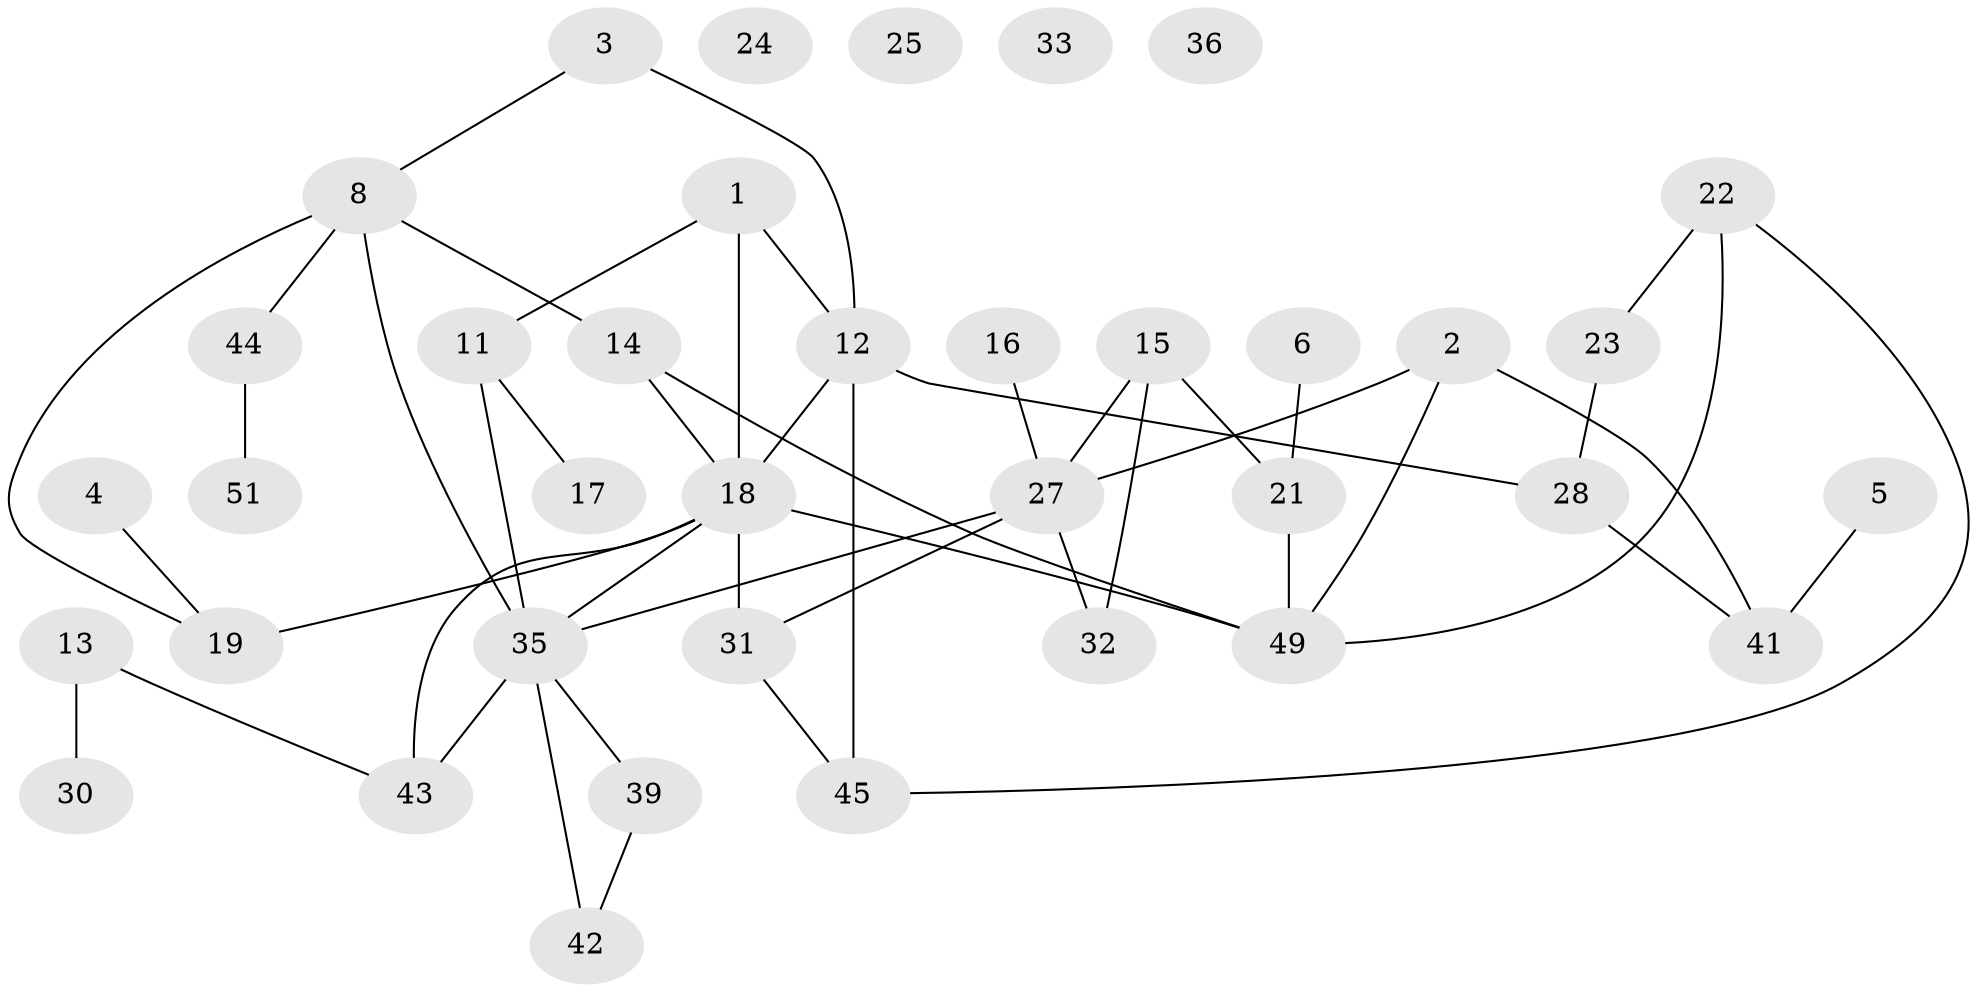 // original degree distribution, {3: 0.2777777777777778, 2: 0.3148148148148148, 1: 0.16666666666666666, 5: 0.09259259259259259, 0: 0.07407407407407407, 4: 0.05555555555555555, 7: 0.018518518518518517}
// Generated by graph-tools (version 1.1) at 2025/16/03/04/25 18:16:26]
// undirected, 37 vertices, 48 edges
graph export_dot {
graph [start="1"]
  node [color=gray90,style=filled];
  1 [super="+7"];
  2;
  3 [super="+47"];
  4 [super="+50"];
  5 [super="+10"];
  6;
  8 [super="+9"];
  11 [super="+46"];
  12;
  13;
  14;
  15 [super="+20"];
  16;
  17 [super="+26"];
  18 [super="+38"];
  19;
  21;
  22;
  23;
  24;
  25;
  27 [super="+29"];
  28;
  30 [super="+34"];
  31;
  32;
  33;
  35 [super="+54"];
  36;
  39;
  41;
  42;
  43 [super="+52"];
  44;
  45;
  49 [super="+53"];
  51;
  1 -- 12;
  1 -- 11;
  1 -- 18;
  2 -- 27;
  2 -- 41;
  2 -- 49;
  3 -- 12;
  3 -- 8;
  4 -- 19;
  5 -- 41;
  6 -- 21;
  8 -- 14;
  8 -- 35;
  8 -- 19;
  8 -- 44;
  11 -- 35;
  11 -- 17;
  12 -- 18;
  12 -- 28;
  12 -- 45;
  13 -- 43;
  13 -- 30;
  14 -- 49;
  14 -- 18;
  15 -- 32;
  15 -- 27;
  15 -- 21;
  16 -- 27;
  18 -- 49;
  18 -- 35;
  18 -- 19;
  18 -- 43;
  18 -- 31;
  21 -- 49;
  22 -- 23;
  22 -- 45;
  22 -- 49;
  23 -- 28;
  27 -- 31;
  27 -- 35;
  27 -- 32;
  28 -- 41;
  31 -- 45;
  35 -- 39;
  35 -- 42;
  35 -- 43;
  39 -- 42;
  44 -- 51;
}
